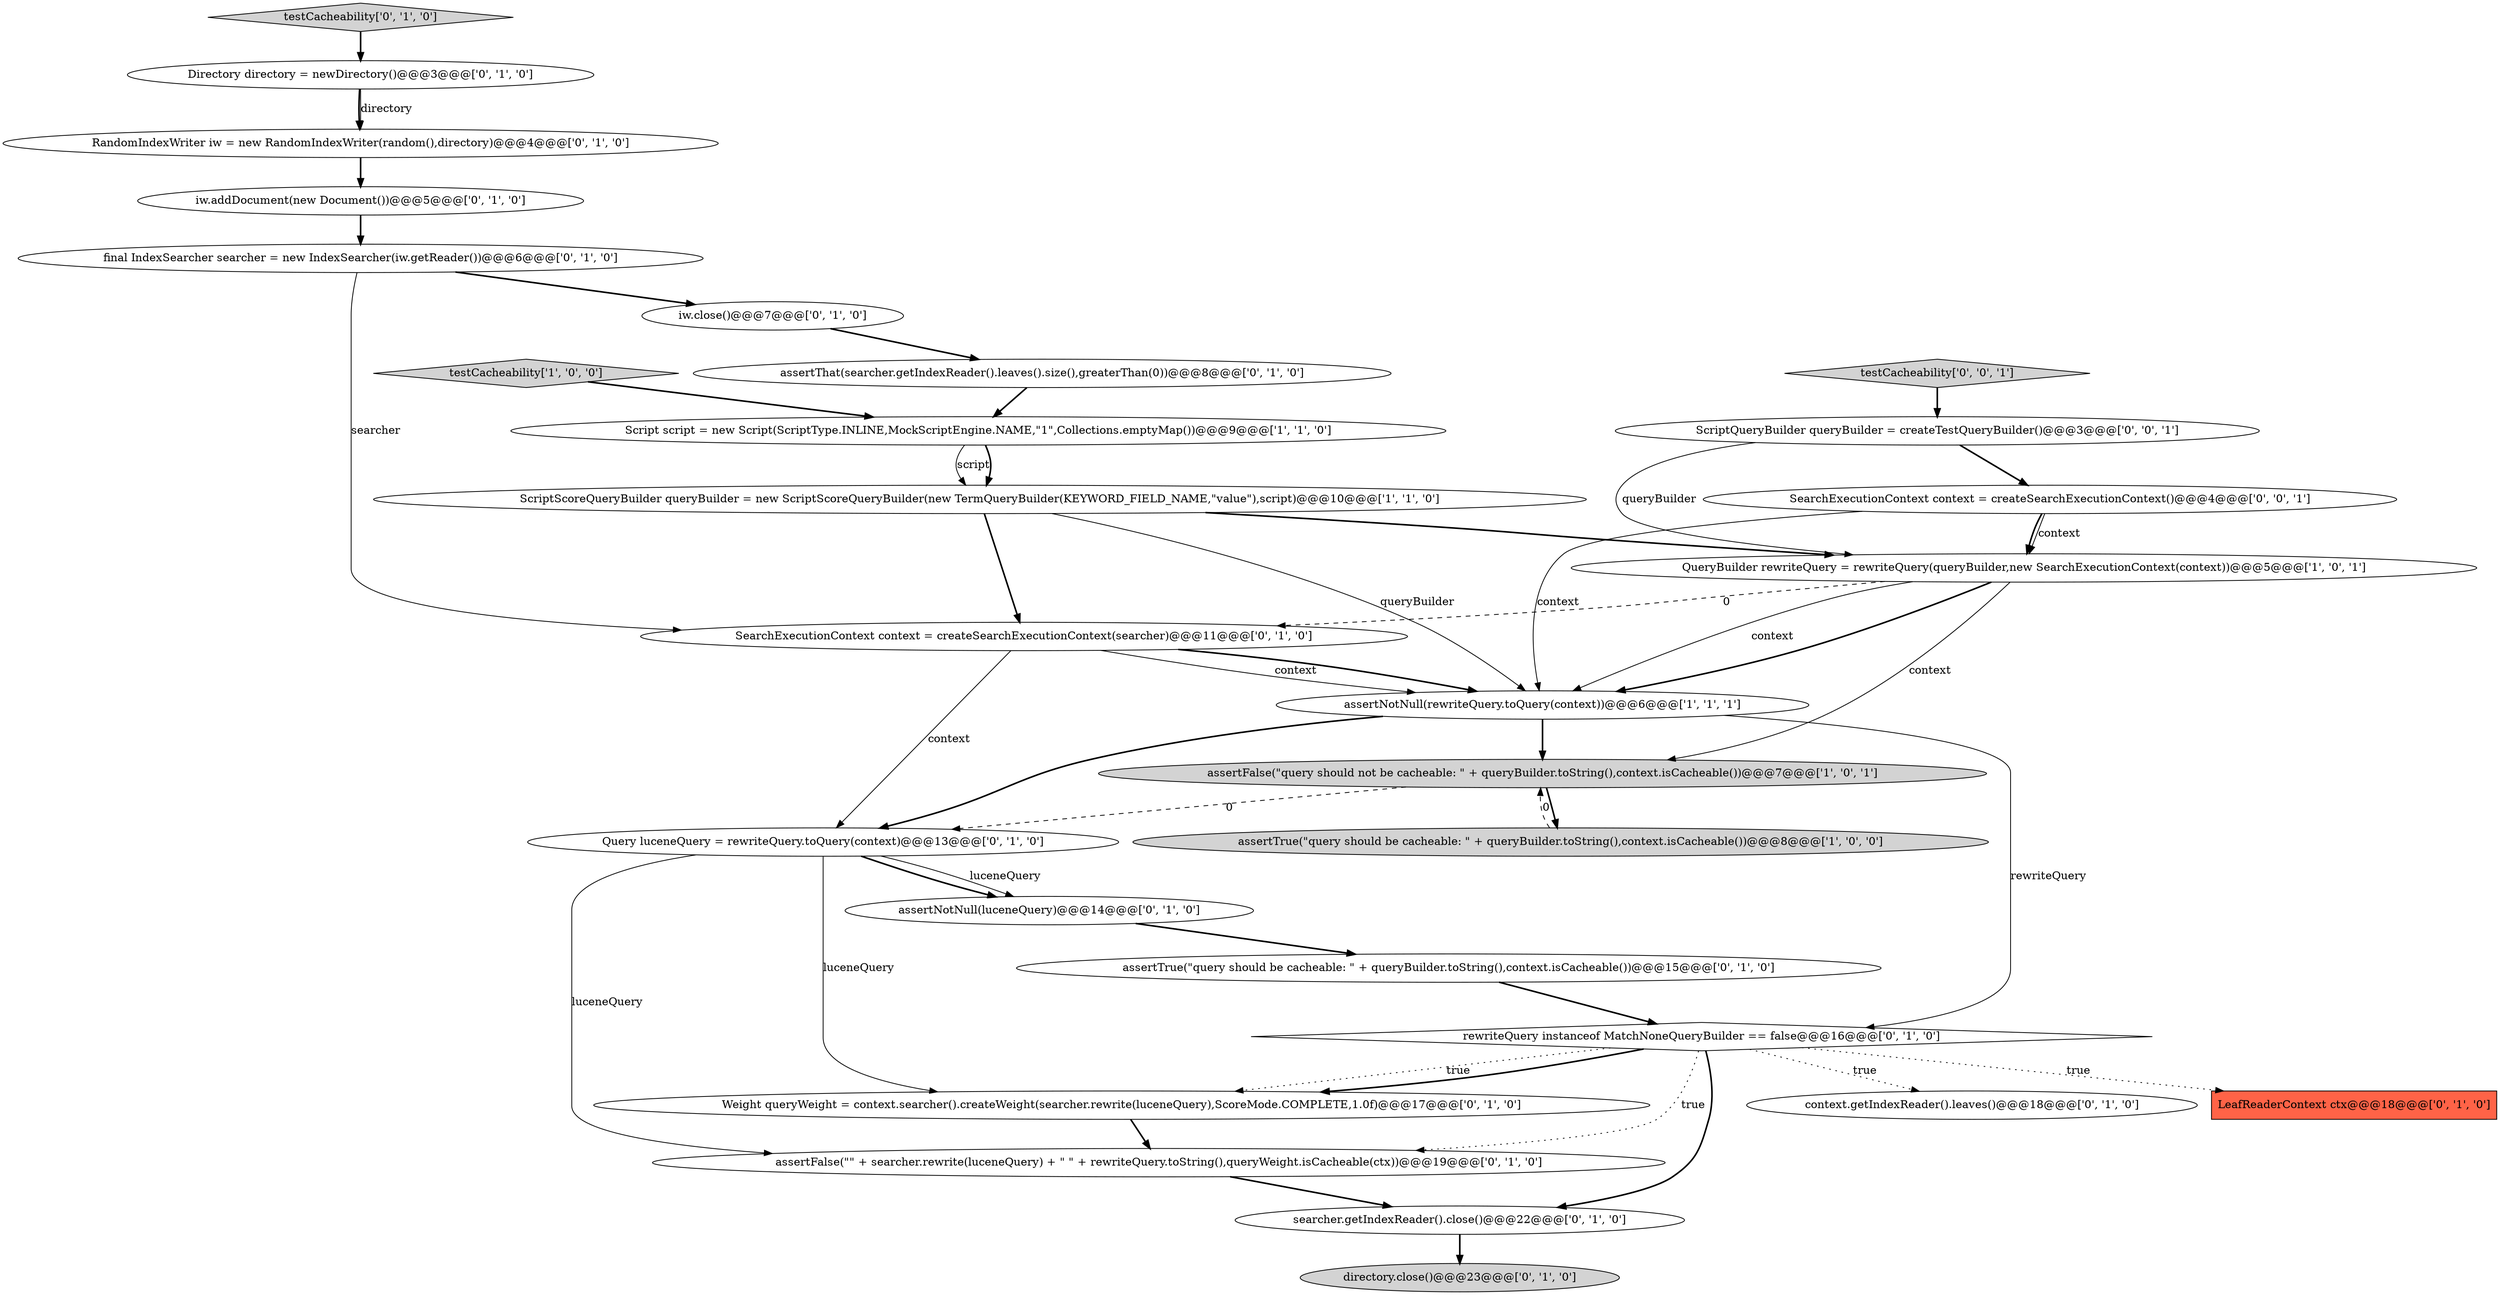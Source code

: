 digraph {
2 [style = filled, label = "Script script = new Script(ScriptType.INLINE,MockScriptEngine.NAME,\"1\",Collections.emptyMap())@@@9@@@['1', '1', '0']", fillcolor = white, shape = ellipse image = "AAA0AAABBB1BBB"];
20 [style = filled, label = "assertNotNull(luceneQuery)@@@14@@@['0', '1', '0']", fillcolor = white, shape = ellipse image = "AAA1AAABBB2BBB"];
6 [style = filled, label = "testCacheability['1', '0', '0']", fillcolor = lightgray, shape = diamond image = "AAA0AAABBB1BBB"];
25 [style = filled, label = "ScriptQueryBuilder queryBuilder = createTestQueryBuilder()@@@3@@@['0', '0', '1']", fillcolor = white, shape = ellipse image = "AAA0AAABBB3BBB"];
0 [style = filled, label = "ScriptScoreQueryBuilder queryBuilder = new ScriptScoreQueryBuilder(new TermQueryBuilder(KEYWORD_FIELD_NAME,\"value\"),script)@@@10@@@['1', '1', '0']", fillcolor = white, shape = ellipse image = "AAA0AAABBB1BBB"];
21 [style = filled, label = "iw.addDocument(new Document())@@@5@@@['0', '1', '0']", fillcolor = white, shape = ellipse image = "AAA1AAABBB2BBB"];
22 [style = filled, label = "final IndexSearcher searcher = new IndexSearcher(iw.getReader())@@@6@@@['0', '1', '0']", fillcolor = white, shape = ellipse image = "AAA1AAABBB2BBB"];
10 [style = filled, label = "SearchExecutionContext context = createSearchExecutionContext(searcher)@@@11@@@['0', '1', '0']", fillcolor = white, shape = ellipse image = "AAA1AAABBB2BBB"];
4 [style = filled, label = "assertNotNull(rewriteQuery.toQuery(context))@@@6@@@['1', '1', '1']", fillcolor = white, shape = ellipse image = "AAA0AAABBB1BBB"];
19 [style = filled, label = "iw.close()@@@7@@@['0', '1', '0']", fillcolor = white, shape = ellipse image = "AAA1AAABBB2BBB"];
16 [style = filled, label = "directory.close()@@@23@@@['0', '1', '0']", fillcolor = lightgray, shape = ellipse image = "AAA1AAABBB2BBB"];
11 [style = filled, label = "context.getIndexReader().leaves()@@@18@@@['0', '1', '0']", fillcolor = white, shape = ellipse image = "AAA0AAABBB2BBB"];
1 [style = filled, label = "assertFalse(\"query should not be cacheable: \" + queryBuilder.toString(),context.isCacheable())@@@7@@@['1', '0', '1']", fillcolor = lightgray, shape = ellipse image = "AAA0AAABBB1BBB"];
18 [style = filled, label = "rewriteQuery instanceof MatchNoneQueryBuilder == false@@@16@@@['0', '1', '0']", fillcolor = white, shape = diamond image = "AAA1AAABBB2BBB"];
23 [style = filled, label = "assertTrue(\"query should be cacheable: \" + queryBuilder.toString(),context.isCacheable())@@@15@@@['0', '1', '0']", fillcolor = white, shape = ellipse image = "AAA0AAABBB2BBB"];
13 [style = filled, label = "Query luceneQuery = rewriteQuery.toQuery(context)@@@13@@@['0', '1', '0']", fillcolor = white, shape = ellipse image = "AAA1AAABBB2BBB"];
17 [style = filled, label = "Directory directory = newDirectory()@@@3@@@['0', '1', '0']", fillcolor = white, shape = ellipse image = "AAA1AAABBB2BBB"];
15 [style = filled, label = "assertThat(searcher.getIndexReader().leaves().size(),greaterThan(0))@@@8@@@['0', '1', '0']", fillcolor = white, shape = ellipse image = "AAA1AAABBB2BBB"];
27 [style = filled, label = "SearchExecutionContext context = createSearchExecutionContext()@@@4@@@['0', '0', '1']", fillcolor = white, shape = ellipse image = "AAA0AAABBB3BBB"];
14 [style = filled, label = "LeafReaderContext ctx@@@18@@@['0', '1', '0']", fillcolor = tomato, shape = box image = "AAA1AAABBB2BBB"];
26 [style = filled, label = "testCacheability['0', '0', '1']", fillcolor = lightgray, shape = diamond image = "AAA0AAABBB3BBB"];
8 [style = filled, label = "Weight queryWeight = context.searcher().createWeight(searcher.rewrite(luceneQuery),ScoreMode.COMPLETE,1.0f)@@@17@@@['0', '1', '0']", fillcolor = white, shape = ellipse image = "AAA1AAABBB2BBB"];
7 [style = filled, label = "searcher.getIndexReader().close()@@@22@@@['0', '1', '0']", fillcolor = white, shape = ellipse image = "AAA1AAABBB2BBB"];
24 [style = filled, label = "assertFalse(\"\" + searcher.rewrite(luceneQuery) + \" \" + rewriteQuery.toString(),queryWeight.isCacheable(ctx))@@@19@@@['0', '1', '0']", fillcolor = white, shape = ellipse image = "AAA1AAABBB2BBB"];
3 [style = filled, label = "QueryBuilder rewriteQuery = rewriteQuery(queryBuilder,new SearchExecutionContext(context))@@@5@@@['1', '0', '1']", fillcolor = white, shape = ellipse image = "AAA0AAABBB1BBB"];
5 [style = filled, label = "assertTrue(\"query should be cacheable: \" + queryBuilder.toString(),context.isCacheable())@@@8@@@['1', '0', '0']", fillcolor = lightgray, shape = ellipse image = "AAA0AAABBB1BBB"];
9 [style = filled, label = "testCacheability['0', '1', '0']", fillcolor = lightgray, shape = diamond image = "AAA0AAABBB2BBB"];
12 [style = filled, label = "RandomIndexWriter iw = new RandomIndexWriter(random(),directory)@@@4@@@['0', '1', '0']", fillcolor = white, shape = ellipse image = "AAA1AAABBB2BBB"];
22->19 [style = bold, label=""];
20->23 [style = bold, label=""];
2->0 [style = solid, label="script"];
22->10 [style = solid, label="searcher"];
27->3 [style = solid, label="context"];
21->22 [style = bold, label=""];
24->7 [style = bold, label=""];
0->4 [style = solid, label="queryBuilder"];
3->4 [style = solid, label="context"];
27->3 [style = bold, label=""];
3->10 [style = dashed, label="0"];
7->16 [style = bold, label=""];
18->8 [style = dotted, label="true"];
10->4 [style = solid, label="context"];
12->21 [style = bold, label=""];
19->15 [style = bold, label=""];
17->12 [style = bold, label=""];
17->12 [style = solid, label="directory"];
0->3 [style = bold, label=""];
13->8 [style = solid, label="luceneQuery"];
15->2 [style = bold, label=""];
4->1 [style = bold, label=""];
6->2 [style = bold, label=""];
1->13 [style = dashed, label="0"];
18->11 [style = dotted, label="true"];
18->14 [style = dotted, label="true"];
0->10 [style = bold, label=""];
4->18 [style = solid, label="rewriteQuery"];
26->25 [style = bold, label=""];
27->4 [style = solid, label="context"];
10->4 [style = bold, label=""];
9->17 [style = bold, label=""];
3->1 [style = solid, label="context"];
18->24 [style = dotted, label="true"];
23->18 [style = bold, label=""];
4->13 [style = bold, label=""];
2->0 [style = bold, label=""];
10->13 [style = solid, label="context"];
13->20 [style = bold, label=""];
18->8 [style = bold, label=""];
8->24 [style = bold, label=""];
25->27 [style = bold, label=""];
25->3 [style = solid, label="queryBuilder"];
3->4 [style = bold, label=""];
18->7 [style = bold, label=""];
13->24 [style = solid, label="luceneQuery"];
5->1 [style = dashed, label="0"];
1->5 [style = bold, label=""];
13->20 [style = solid, label="luceneQuery"];
}
